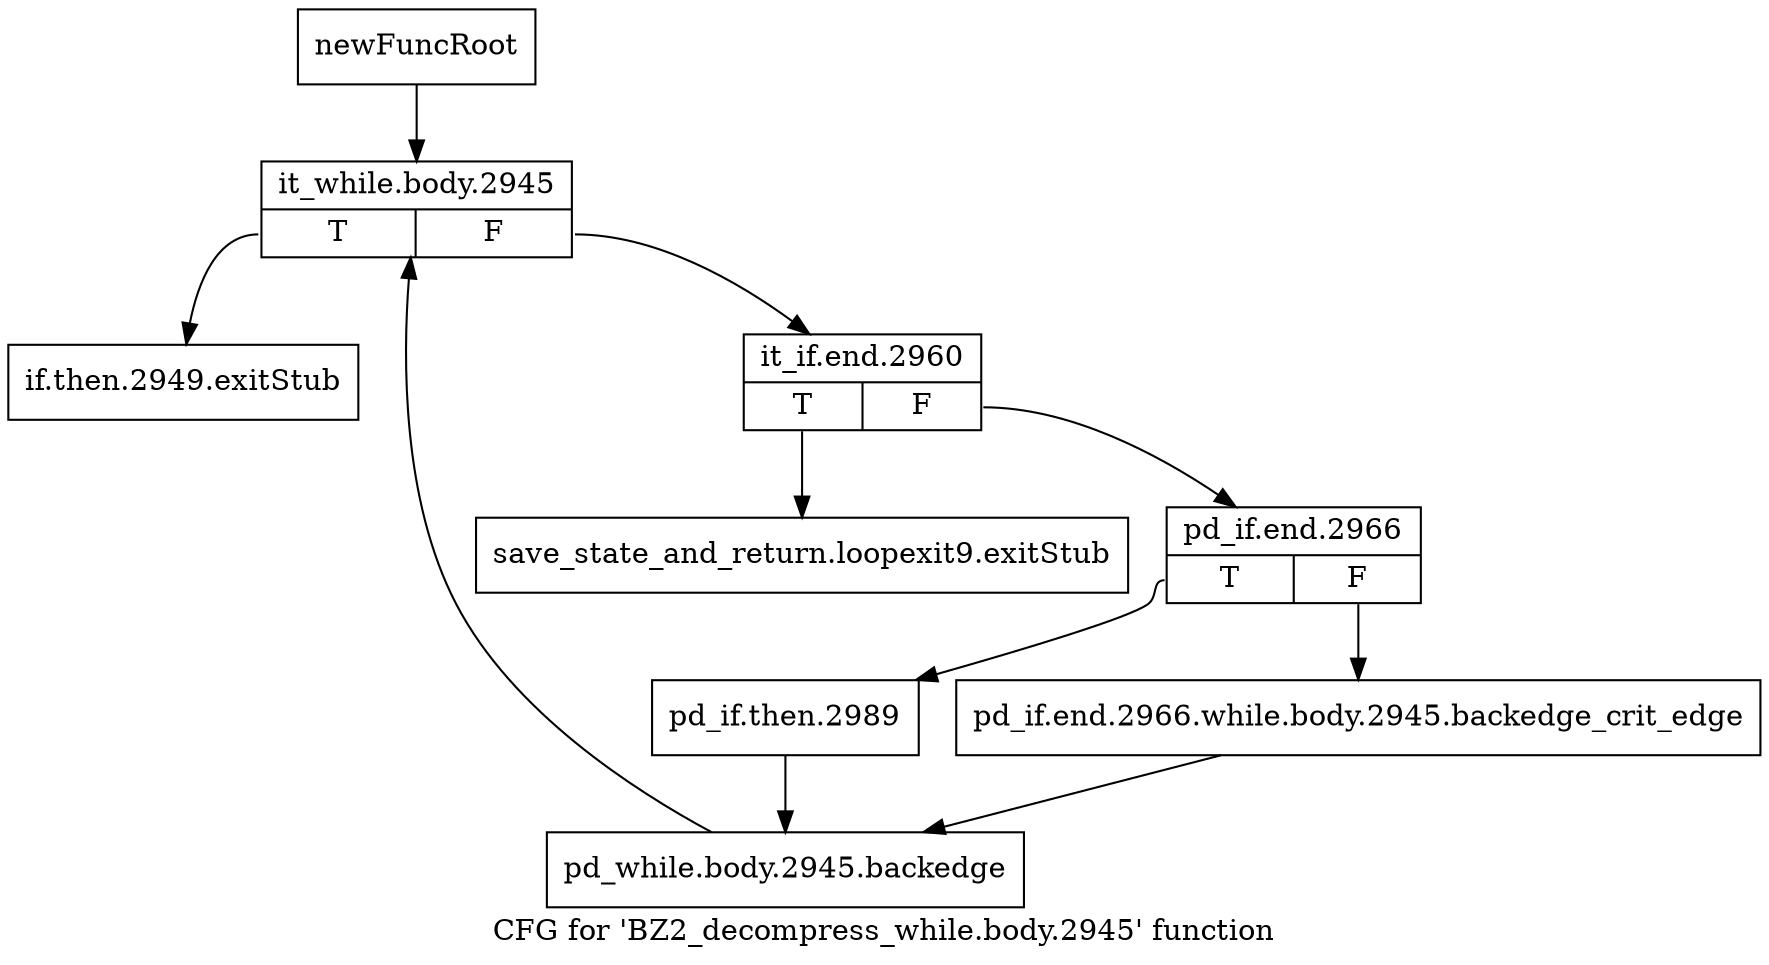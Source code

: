 digraph "CFG for 'BZ2_decompress_while.body.2945' function" {
	label="CFG for 'BZ2_decompress_while.body.2945' function";

	Node0x1942420 [shape=record,label="{newFuncRoot}"];
	Node0x1942420 -> Node0x1942510;
	Node0x1942470 [shape=record,label="{if.then.2949.exitStub}"];
	Node0x19424c0 [shape=record,label="{save_state_and_return.loopexit9.exitStub}"];
	Node0x1942510 [shape=record,label="{it_while.body.2945|{<s0>T|<s1>F}}"];
	Node0x1942510:s0 -> Node0x1942470;
	Node0x1942510:s1 -> Node0x1942560;
	Node0x1942560 [shape=record,label="{it_if.end.2960|{<s0>T|<s1>F}}"];
	Node0x1942560:s0 -> Node0x19424c0;
	Node0x1942560:s1 -> Node0x19425b0;
	Node0x19425b0 [shape=record,label="{pd_if.end.2966|{<s0>T|<s1>F}}"];
	Node0x19425b0:s0 -> Node0x1942650;
	Node0x19425b0:s1 -> Node0x1942600;
	Node0x1942600 [shape=record,label="{pd_if.end.2966.while.body.2945.backedge_crit_edge}"];
	Node0x1942600 -> Node0x19426a0;
	Node0x1942650 [shape=record,label="{pd_if.then.2989}"];
	Node0x1942650 -> Node0x19426a0;
	Node0x19426a0 [shape=record,label="{pd_while.body.2945.backedge}"];
	Node0x19426a0 -> Node0x1942510;
}
